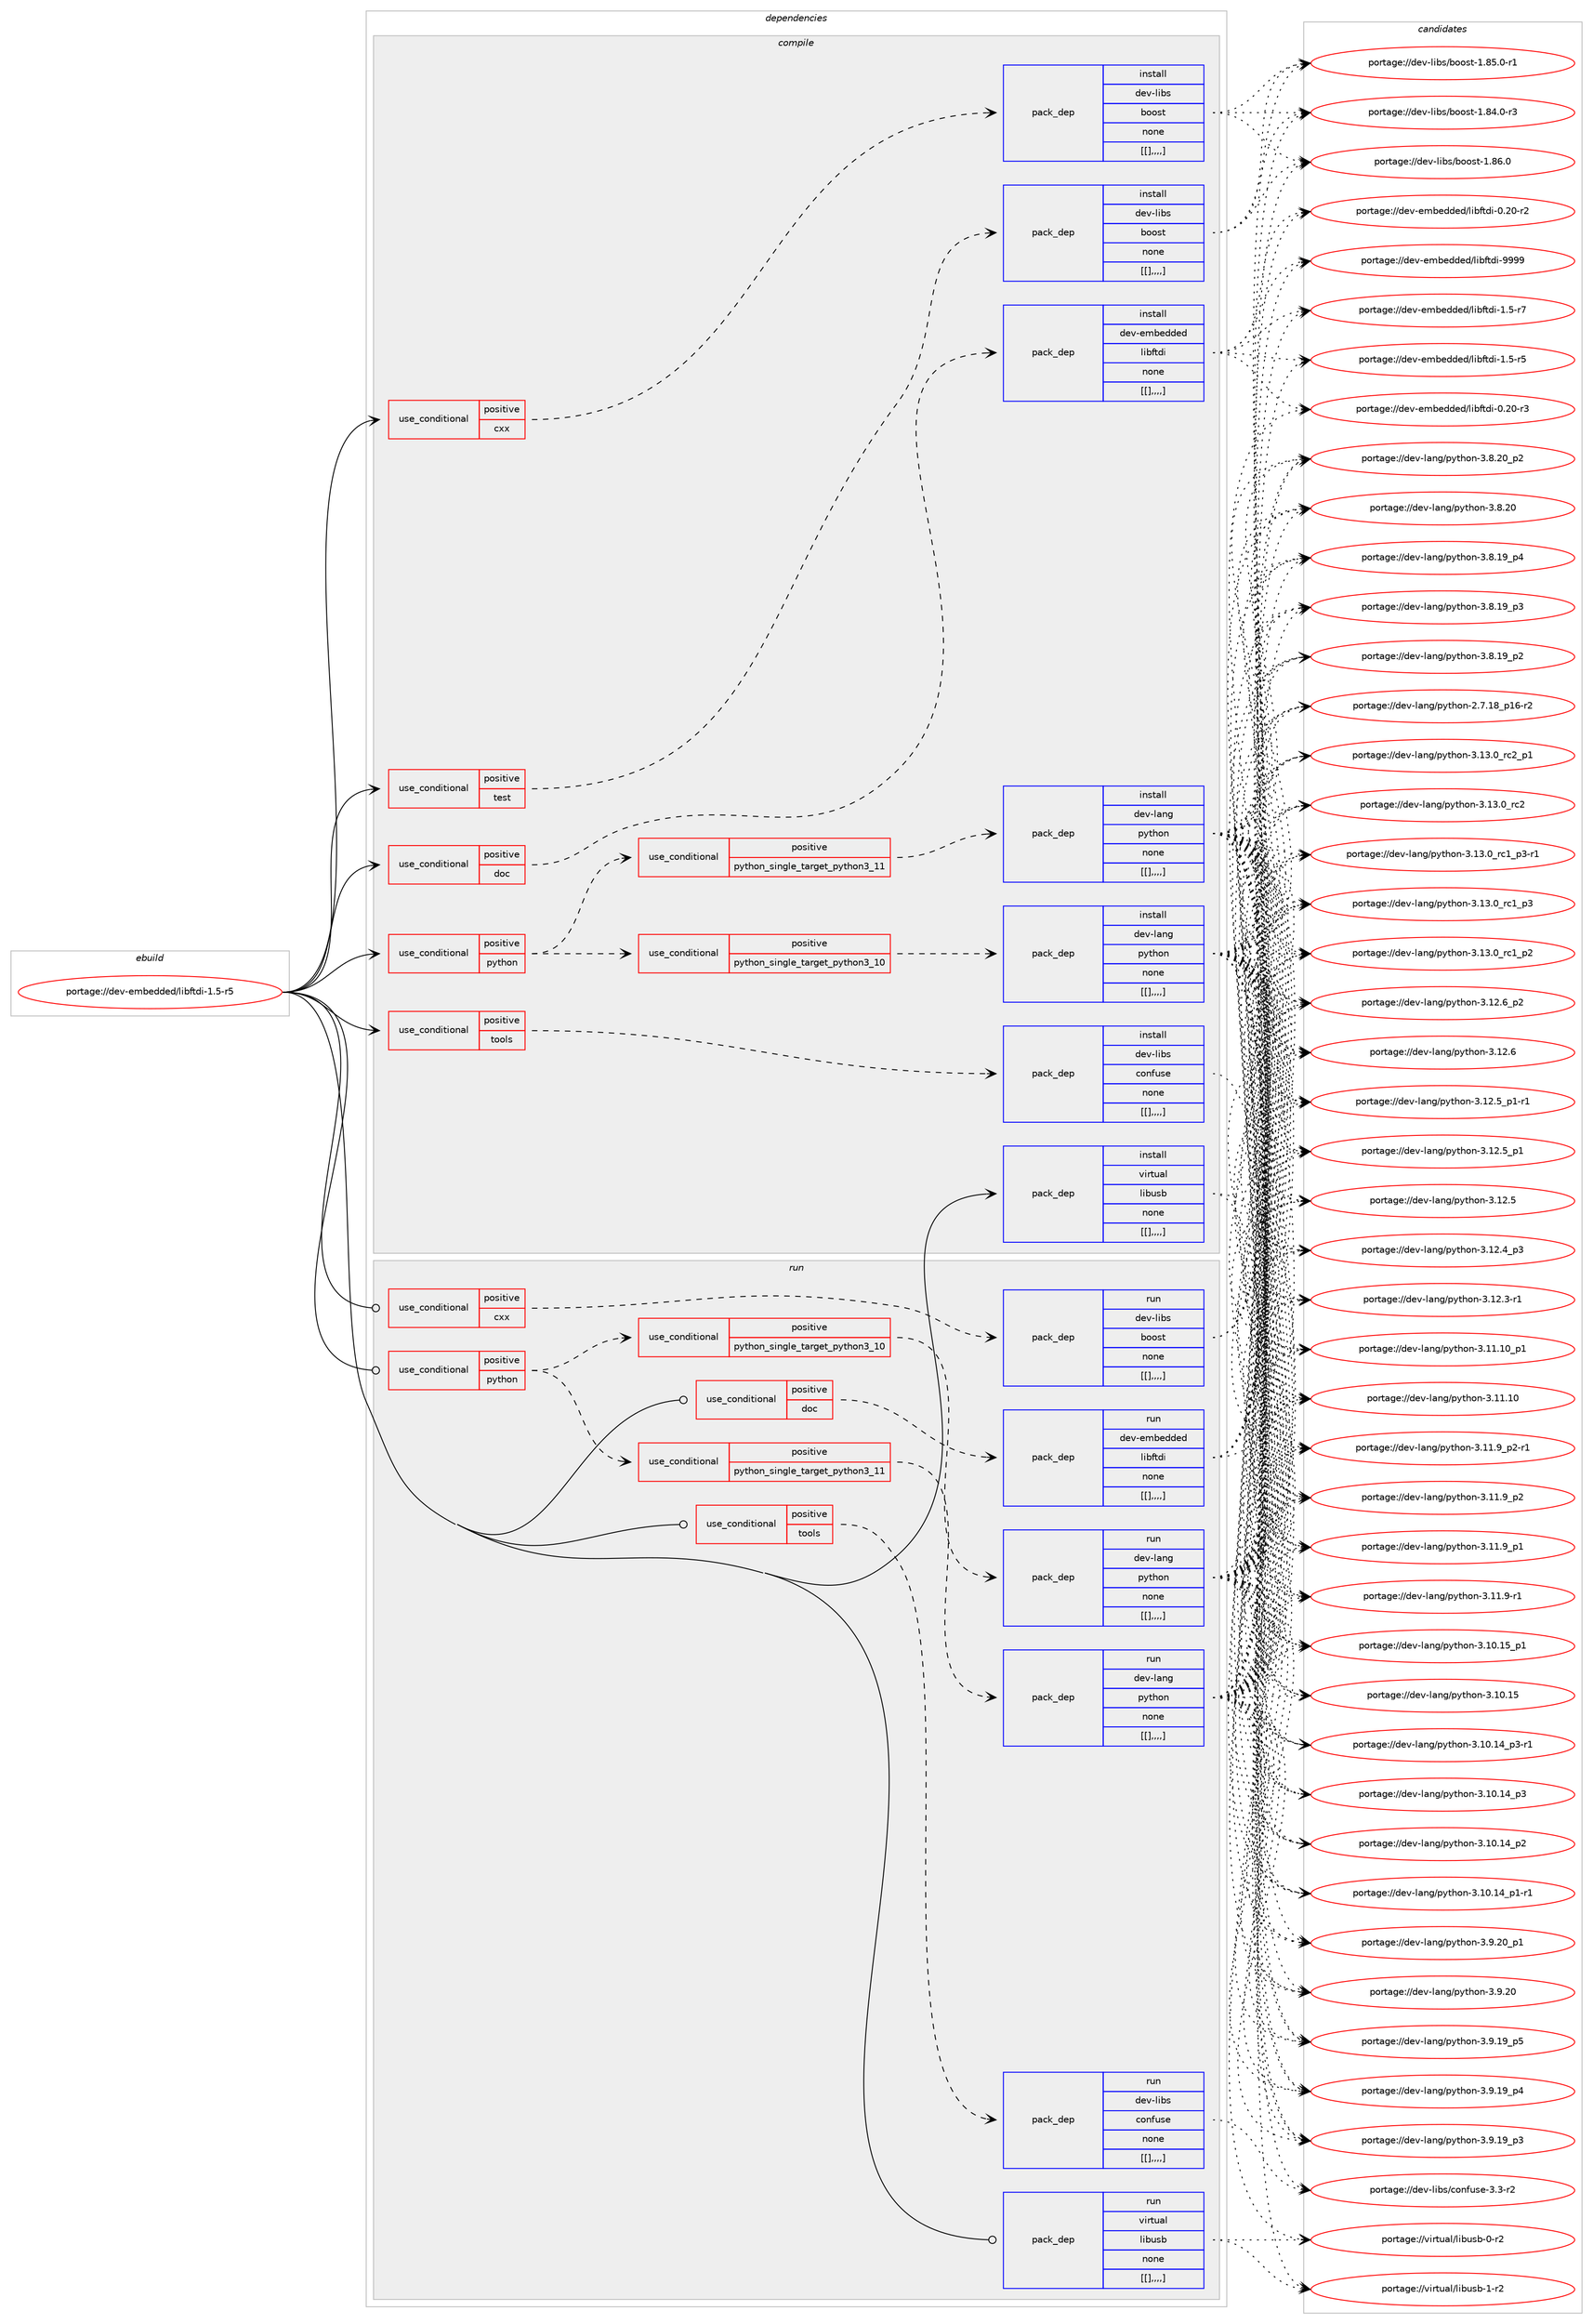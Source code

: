 digraph prolog {

# *************
# Graph options
# *************

newrank=true;
concentrate=true;
compound=true;
graph [rankdir=LR,fontname=Helvetica,fontsize=10,ranksep=1.5];#, ranksep=2.5, nodesep=0.2];
edge  [arrowhead=vee];
node  [fontname=Helvetica,fontsize=10];

# **********
# The ebuild
# **********

subgraph cluster_leftcol {
color=gray;
label=<<i>ebuild</i>>;
id [label="portage://dev-embedded/libftdi-1.5-r5", color=red, width=4, href="../dev-embedded/libftdi-1.5-r5.svg"];
}

# ****************
# The dependencies
# ****************

subgraph cluster_midcol {
color=gray;
label=<<i>dependencies</i>>;
subgraph cluster_compile {
fillcolor="#eeeeee";
style=filled;
label=<<i>compile</i>>;
subgraph cond20117 {
dependency73855 [label=<<TABLE BORDER="0" CELLBORDER="1" CELLSPACING="0" CELLPADDING="4"><TR><TD ROWSPAN="3" CELLPADDING="10">use_conditional</TD></TR><TR><TD>positive</TD></TR><TR><TD>cxx</TD></TR></TABLE>>, shape=none, color=red];
subgraph pack52794 {
dependency73856 [label=<<TABLE BORDER="0" CELLBORDER="1" CELLSPACING="0" CELLPADDING="4" WIDTH="220"><TR><TD ROWSPAN="6" CELLPADDING="30">pack_dep</TD></TR><TR><TD WIDTH="110">install</TD></TR><TR><TD>dev-libs</TD></TR><TR><TD>boost</TD></TR><TR><TD>none</TD></TR><TR><TD>[[],,,,]</TD></TR></TABLE>>, shape=none, color=blue];
}
dependency73855:e -> dependency73856:w [weight=20,style="dashed",arrowhead="vee"];
}
id:e -> dependency73855:w [weight=20,style="solid",arrowhead="vee"];
subgraph cond20118 {
dependency73857 [label=<<TABLE BORDER="0" CELLBORDER="1" CELLSPACING="0" CELLPADDING="4"><TR><TD ROWSPAN="3" CELLPADDING="10">use_conditional</TD></TR><TR><TD>positive</TD></TR><TR><TD>doc</TD></TR></TABLE>>, shape=none, color=red];
subgraph pack52795 {
dependency73858 [label=<<TABLE BORDER="0" CELLBORDER="1" CELLSPACING="0" CELLPADDING="4" WIDTH="220"><TR><TD ROWSPAN="6" CELLPADDING="30">pack_dep</TD></TR><TR><TD WIDTH="110">install</TD></TR><TR><TD>dev-embedded</TD></TR><TR><TD>libftdi</TD></TR><TR><TD>none</TD></TR><TR><TD>[[],,,,]</TD></TR></TABLE>>, shape=none, color=blue];
}
dependency73857:e -> dependency73858:w [weight=20,style="dashed",arrowhead="vee"];
}
id:e -> dependency73857:w [weight=20,style="solid",arrowhead="vee"];
subgraph cond20119 {
dependency73859 [label=<<TABLE BORDER="0" CELLBORDER="1" CELLSPACING="0" CELLPADDING="4"><TR><TD ROWSPAN="3" CELLPADDING="10">use_conditional</TD></TR><TR><TD>positive</TD></TR><TR><TD>python</TD></TR></TABLE>>, shape=none, color=red];
subgraph cond20120 {
dependency73860 [label=<<TABLE BORDER="0" CELLBORDER="1" CELLSPACING="0" CELLPADDING="4"><TR><TD ROWSPAN="3" CELLPADDING="10">use_conditional</TD></TR><TR><TD>positive</TD></TR><TR><TD>python_single_target_python3_10</TD></TR></TABLE>>, shape=none, color=red];
subgraph pack52796 {
dependency73861 [label=<<TABLE BORDER="0" CELLBORDER="1" CELLSPACING="0" CELLPADDING="4" WIDTH="220"><TR><TD ROWSPAN="6" CELLPADDING="30">pack_dep</TD></TR><TR><TD WIDTH="110">install</TD></TR><TR><TD>dev-lang</TD></TR><TR><TD>python</TD></TR><TR><TD>none</TD></TR><TR><TD>[[],,,,]</TD></TR></TABLE>>, shape=none, color=blue];
}
dependency73860:e -> dependency73861:w [weight=20,style="dashed",arrowhead="vee"];
}
dependency73859:e -> dependency73860:w [weight=20,style="dashed",arrowhead="vee"];
subgraph cond20121 {
dependency73862 [label=<<TABLE BORDER="0" CELLBORDER="1" CELLSPACING="0" CELLPADDING="4"><TR><TD ROWSPAN="3" CELLPADDING="10">use_conditional</TD></TR><TR><TD>positive</TD></TR><TR><TD>python_single_target_python3_11</TD></TR></TABLE>>, shape=none, color=red];
subgraph pack52797 {
dependency73863 [label=<<TABLE BORDER="0" CELLBORDER="1" CELLSPACING="0" CELLPADDING="4" WIDTH="220"><TR><TD ROWSPAN="6" CELLPADDING="30">pack_dep</TD></TR><TR><TD WIDTH="110">install</TD></TR><TR><TD>dev-lang</TD></TR><TR><TD>python</TD></TR><TR><TD>none</TD></TR><TR><TD>[[],,,,]</TD></TR></TABLE>>, shape=none, color=blue];
}
dependency73862:e -> dependency73863:w [weight=20,style="dashed",arrowhead="vee"];
}
dependency73859:e -> dependency73862:w [weight=20,style="dashed",arrowhead="vee"];
}
id:e -> dependency73859:w [weight=20,style="solid",arrowhead="vee"];
subgraph cond20122 {
dependency73864 [label=<<TABLE BORDER="0" CELLBORDER="1" CELLSPACING="0" CELLPADDING="4"><TR><TD ROWSPAN="3" CELLPADDING="10">use_conditional</TD></TR><TR><TD>positive</TD></TR><TR><TD>test</TD></TR></TABLE>>, shape=none, color=red];
subgraph pack52798 {
dependency73865 [label=<<TABLE BORDER="0" CELLBORDER="1" CELLSPACING="0" CELLPADDING="4" WIDTH="220"><TR><TD ROWSPAN="6" CELLPADDING="30">pack_dep</TD></TR><TR><TD WIDTH="110">install</TD></TR><TR><TD>dev-libs</TD></TR><TR><TD>boost</TD></TR><TR><TD>none</TD></TR><TR><TD>[[],,,,]</TD></TR></TABLE>>, shape=none, color=blue];
}
dependency73864:e -> dependency73865:w [weight=20,style="dashed",arrowhead="vee"];
}
id:e -> dependency73864:w [weight=20,style="solid",arrowhead="vee"];
subgraph cond20123 {
dependency73866 [label=<<TABLE BORDER="0" CELLBORDER="1" CELLSPACING="0" CELLPADDING="4"><TR><TD ROWSPAN="3" CELLPADDING="10">use_conditional</TD></TR><TR><TD>positive</TD></TR><TR><TD>tools</TD></TR></TABLE>>, shape=none, color=red];
subgraph pack52799 {
dependency73867 [label=<<TABLE BORDER="0" CELLBORDER="1" CELLSPACING="0" CELLPADDING="4" WIDTH="220"><TR><TD ROWSPAN="6" CELLPADDING="30">pack_dep</TD></TR><TR><TD WIDTH="110">install</TD></TR><TR><TD>dev-libs</TD></TR><TR><TD>confuse</TD></TR><TR><TD>none</TD></TR><TR><TD>[[],,,,]</TD></TR></TABLE>>, shape=none, color=blue];
}
dependency73866:e -> dependency73867:w [weight=20,style="dashed",arrowhead="vee"];
}
id:e -> dependency73866:w [weight=20,style="solid",arrowhead="vee"];
subgraph pack52800 {
dependency73868 [label=<<TABLE BORDER="0" CELLBORDER="1" CELLSPACING="0" CELLPADDING="4" WIDTH="220"><TR><TD ROWSPAN="6" CELLPADDING="30">pack_dep</TD></TR><TR><TD WIDTH="110">install</TD></TR><TR><TD>virtual</TD></TR><TR><TD>libusb</TD></TR><TR><TD>none</TD></TR><TR><TD>[[],,,,]</TD></TR></TABLE>>, shape=none, color=blue];
}
id:e -> dependency73868:w [weight=20,style="solid",arrowhead="vee"];
}
subgraph cluster_compileandrun {
fillcolor="#eeeeee";
style=filled;
label=<<i>compile and run</i>>;
}
subgraph cluster_run {
fillcolor="#eeeeee";
style=filled;
label=<<i>run</i>>;
subgraph cond20124 {
dependency73869 [label=<<TABLE BORDER="0" CELLBORDER="1" CELLSPACING="0" CELLPADDING="4"><TR><TD ROWSPAN="3" CELLPADDING="10">use_conditional</TD></TR><TR><TD>positive</TD></TR><TR><TD>cxx</TD></TR></TABLE>>, shape=none, color=red];
subgraph pack52801 {
dependency73870 [label=<<TABLE BORDER="0" CELLBORDER="1" CELLSPACING="0" CELLPADDING="4" WIDTH="220"><TR><TD ROWSPAN="6" CELLPADDING="30">pack_dep</TD></TR><TR><TD WIDTH="110">run</TD></TR><TR><TD>dev-libs</TD></TR><TR><TD>boost</TD></TR><TR><TD>none</TD></TR><TR><TD>[[],,,,]</TD></TR></TABLE>>, shape=none, color=blue];
}
dependency73869:e -> dependency73870:w [weight=20,style="dashed",arrowhead="vee"];
}
id:e -> dependency73869:w [weight=20,style="solid",arrowhead="odot"];
subgraph cond20125 {
dependency73871 [label=<<TABLE BORDER="0" CELLBORDER="1" CELLSPACING="0" CELLPADDING="4"><TR><TD ROWSPAN="3" CELLPADDING="10">use_conditional</TD></TR><TR><TD>positive</TD></TR><TR><TD>doc</TD></TR></TABLE>>, shape=none, color=red];
subgraph pack52802 {
dependency73872 [label=<<TABLE BORDER="0" CELLBORDER="1" CELLSPACING="0" CELLPADDING="4" WIDTH="220"><TR><TD ROWSPAN="6" CELLPADDING="30">pack_dep</TD></TR><TR><TD WIDTH="110">run</TD></TR><TR><TD>dev-embedded</TD></TR><TR><TD>libftdi</TD></TR><TR><TD>none</TD></TR><TR><TD>[[],,,,]</TD></TR></TABLE>>, shape=none, color=blue];
}
dependency73871:e -> dependency73872:w [weight=20,style="dashed",arrowhead="vee"];
}
id:e -> dependency73871:w [weight=20,style="solid",arrowhead="odot"];
subgraph cond20126 {
dependency73873 [label=<<TABLE BORDER="0" CELLBORDER="1" CELLSPACING="0" CELLPADDING="4"><TR><TD ROWSPAN="3" CELLPADDING="10">use_conditional</TD></TR><TR><TD>positive</TD></TR><TR><TD>python</TD></TR></TABLE>>, shape=none, color=red];
subgraph cond20127 {
dependency73874 [label=<<TABLE BORDER="0" CELLBORDER="1" CELLSPACING="0" CELLPADDING="4"><TR><TD ROWSPAN="3" CELLPADDING="10">use_conditional</TD></TR><TR><TD>positive</TD></TR><TR><TD>python_single_target_python3_10</TD></TR></TABLE>>, shape=none, color=red];
subgraph pack52803 {
dependency73875 [label=<<TABLE BORDER="0" CELLBORDER="1" CELLSPACING="0" CELLPADDING="4" WIDTH="220"><TR><TD ROWSPAN="6" CELLPADDING="30">pack_dep</TD></TR><TR><TD WIDTH="110">run</TD></TR><TR><TD>dev-lang</TD></TR><TR><TD>python</TD></TR><TR><TD>none</TD></TR><TR><TD>[[],,,,]</TD></TR></TABLE>>, shape=none, color=blue];
}
dependency73874:e -> dependency73875:w [weight=20,style="dashed",arrowhead="vee"];
}
dependency73873:e -> dependency73874:w [weight=20,style="dashed",arrowhead="vee"];
subgraph cond20128 {
dependency73876 [label=<<TABLE BORDER="0" CELLBORDER="1" CELLSPACING="0" CELLPADDING="4"><TR><TD ROWSPAN="3" CELLPADDING="10">use_conditional</TD></TR><TR><TD>positive</TD></TR><TR><TD>python_single_target_python3_11</TD></TR></TABLE>>, shape=none, color=red];
subgraph pack52804 {
dependency73877 [label=<<TABLE BORDER="0" CELLBORDER="1" CELLSPACING="0" CELLPADDING="4" WIDTH="220"><TR><TD ROWSPAN="6" CELLPADDING="30">pack_dep</TD></TR><TR><TD WIDTH="110">run</TD></TR><TR><TD>dev-lang</TD></TR><TR><TD>python</TD></TR><TR><TD>none</TD></TR><TR><TD>[[],,,,]</TD></TR></TABLE>>, shape=none, color=blue];
}
dependency73876:e -> dependency73877:w [weight=20,style="dashed",arrowhead="vee"];
}
dependency73873:e -> dependency73876:w [weight=20,style="dashed",arrowhead="vee"];
}
id:e -> dependency73873:w [weight=20,style="solid",arrowhead="odot"];
subgraph cond20129 {
dependency73878 [label=<<TABLE BORDER="0" CELLBORDER="1" CELLSPACING="0" CELLPADDING="4"><TR><TD ROWSPAN="3" CELLPADDING="10">use_conditional</TD></TR><TR><TD>positive</TD></TR><TR><TD>tools</TD></TR></TABLE>>, shape=none, color=red];
subgraph pack52805 {
dependency73879 [label=<<TABLE BORDER="0" CELLBORDER="1" CELLSPACING="0" CELLPADDING="4" WIDTH="220"><TR><TD ROWSPAN="6" CELLPADDING="30">pack_dep</TD></TR><TR><TD WIDTH="110">run</TD></TR><TR><TD>dev-libs</TD></TR><TR><TD>confuse</TD></TR><TR><TD>none</TD></TR><TR><TD>[[],,,,]</TD></TR></TABLE>>, shape=none, color=blue];
}
dependency73878:e -> dependency73879:w [weight=20,style="dashed",arrowhead="vee"];
}
id:e -> dependency73878:w [weight=20,style="solid",arrowhead="odot"];
subgraph pack52806 {
dependency73880 [label=<<TABLE BORDER="0" CELLBORDER="1" CELLSPACING="0" CELLPADDING="4" WIDTH="220"><TR><TD ROWSPAN="6" CELLPADDING="30">pack_dep</TD></TR><TR><TD WIDTH="110">run</TD></TR><TR><TD>virtual</TD></TR><TR><TD>libusb</TD></TR><TR><TD>none</TD></TR><TR><TD>[[],,,,]</TD></TR></TABLE>>, shape=none, color=blue];
}
id:e -> dependency73880:w [weight=20,style="solid",arrowhead="odot"];
}
}

# **************
# The candidates
# **************

subgraph cluster_choices {
rank=same;
color=gray;
label=<<i>candidates</i>>;

subgraph choice52794 {
color=black;
nodesep=1;
choice1001011184510810598115479811111111511645494656544648 [label="portage://dev-libs/boost-1.86.0", color=red, width=4,href="../dev-libs/boost-1.86.0.svg"];
choice10010111845108105981154798111111115116454946565346484511449 [label="portage://dev-libs/boost-1.85.0-r1", color=red, width=4,href="../dev-libs/boost-1.85.0-r1.svg"];
choice10010111845108105981154798111111115116454946565246484511451 [label="portage://dev-libs/boost-1.84.0-r3", color=red, width=4,href="../dev-libs/boost-1.84.0-r3.svg"];
dependency73856:e -> choice1001011184510810598115479811111111511645494656544648:w [style=dotted,weight="100"];
dependency73856:e -> choice10010111845108105981154798111111115116454946565346484511449:w [style=dotted,weight="100"];
dependency73856:e -> choice10010111845108105981154798111111115116454946565246484511451:w [style=dotted,weight="100"];
}
subgraph choice52795 {
color=black;
nodesep=1;
choice100101118451011099810110010010110047108105981021161001054557575757 [label="portage://dev-embedded/libftdi-9999", color=red, width=4,href="../dev-embedded/libftdi-9999.svg"];
choice10010111845101109981011001001011004710810598102116100105454946534511455 [label="portage://dev-embedded/libftdi-1.5-r7", color=red, width=4,href="../dev-embedded/libftdi-1.5-r7.svg"];
choice10010111845101109981011001001011004710810598102116100105454946534511453 [label="portage://dev-embedded/libftdi-1.5-r5", color=red, width=4,href="../dev-embedded/libftdi-1.5-r5.svg"];
choice1001011184510110998101100100101100471081059810211610010545484650484511451 [label="portage://dev-embedded/libftdi-0.20-r3", color=red, width=4,href="../dev-embedded/libftdi-0.20-r3.svg"];
choice1001011184510110998101100100101100471081059810211610010545484650484511450 [label="portage://dev-embedded/libftdi-0.20-r2", color=red, width=4,href="../dev-embedded/libftdi-0.20-r2.svg"];
dependency73858:e -> choice100101118451011099810110010010110047108105981021161001054557575757:w [style=dotted,weight="100"];
dependency73858:e -> choice10010111845101109981011001001011004710810598102116100105454946534511455:w [style=dotted,weight="100"];
dependency73858:e -> choice10010111845101109981011001001011004710810598102116100105454946534511453:w [style=dotted,weight="100"];
dependency73858:e -> choice1001011184510110998101100100101100471081059810211610010545484650484511451:w [style=dotted,weight="100"];
dependency73858:e -> choice1001011184510110998101100100101100471081059810211610010545484650484511450:w [style=dotted,weight="100"];
}
subgraph choice52796 {
color=black;
nodesep=1;
choice100101118451089711010347112121116104111110455146495146489511499509511249 [label="portage://dev-lang/python-3.13.0_rc2_p1", color=red, width=4,href="../dev-lang/python-3.13.0_rc2_p1.svg"];
choice10010111845108971101034711212111610411111045514649514648951149950 [label="portage://dev-lang/python-3.13.0_rc2", color=red, width=4,href="../dev-lang/python-3.13.0_rc2.svg"];
choice1001011184510897110103471121211161041111104551464951464895114994995112514511449 [label="portage://dev-lang/python-3.13.0_rc1_p3-r1", color=red, width=4,href="../dev-lang/python-3.13.0_rc1_p3-r1.svg"];
choice100101118451089711010347112121116104111110455146495146489511499499511251 [label="portage://dev-lang/python-3.13.0_rc1_p3", color=red, width=4,href="../dev-lang/python-3.13.0_rc1_p3.svg"];
choice100101118451089711010347112121116104111110455146495146489511499499511250 [label="portage://dev-lang/python-3.13.0_rc1_p2", color=red, width=4,href="../dev-lang/python-3.13.0_rc1_p2.svg"];
choice100101118451089711010347112121116104111110455146495046549511250 [label="portage://dev-lang/python-3.12.6_p2", color=red, width=4,href="../dev-lang/python-3.12.6_p2.svg"];
choice10010111845108971101034711212111610411111045514649504654 [label="portage://dev-lang/python-3.12.6", color=red, width=4,href="../dev-lang/python-3.12.6.svg"];
choice1001011184510897110103471121211161041111104551464950465395112494511449 [label="portage://dev-lang/python-3.12.5_p1-r1", color=red, width=4,href="../dev-lang/python-3.12.5_p1-r1.svg"];
choice100101118451089711010347112121116104111110455146495046539511249 [label="portage://dev-lang/python-3.12.5_p1", color=red, width=4,href="../dev-lang/python-3.12.5_p1.svg"];
choice10010111845108971101034711212111610411111045514649504653 [label="portage://dev-lang/python-3.12.5", color=red, width=4,href="../dev-lang/python-3.12.5.svg"];
choice100101118451089711010347112121116104111110455146495046529511251 [label="portage://dev-lang/python-3.12.4_p3", color=red, width=4,href="../dev-lang/python-3.12.4_p3.svg"];
choice100101118451089711010347112121116104111110455146495046514511449 [label="portage://dev-lang/python-3.12.3-r1", color=red, width=4,href="../dev-lang/python-3.12.3-r1.svg"];
choice10010111845108971101034711212111610411111045514649494649489511249 [label="portage://dev-lang/python-3.11.10_p1", color=red, width=4,href="../dev-lang/python-3.11.10_p1.svg"];
choice1001011184510897110103471121211161041111104551464949464948 [label="portage://dev-lang/python-3.11.10", color=red, width=4,href="../dev-lang/python-3.11.10.svg"];
choice1001011184510897110103471121211161041111104551464949465795112504511449 [label="portage://dev-lang/python-3.11.9_p2-r1", color=red, width=4,href="../dev-lang/python-3.11.9_p2-r1.svg"];
choice100101118451089711010347112121116104111110455146494946579511250 [label="portage://dev-lang/python-3.11.9_p2", color=red, width=4,href="../dev-lang/python-3.11.9_p2.svg"];
choice100101118451089711010347112121116104111110455146494946579511249 [label="portage://dev-lang/python-3.11.9_p1", color=red, width=4,href="../dev-lang/python-3.11.9_p1.svg"];
choice100101118451089711010347112121116104111110455146494946574511449 [label="portage://dev-lang/python-3.11.9-r1", color=red, width=4,href="../dev-lang/python-3.11.9-r1.svg"];
choice10010111845108971101034711212111610411111045514649484649539511249 [label="portage://dev-lang/python-3.10.15_p1", color=red, width=4,href="../dev-lang/python-3.10.15_p1.svg"];
choice1001011184510897110103471121211161041111104551464948464953 [label="portage://dev-lang/python-3.10.15", color=red, width=4,href="../dev-lang/python-3.10.15.svg"];
choice100101118451089711010347112121116104111110455146494846495295112514511449 [label="portage://dev-lang/python-3.10.14_p3-r1", color=red, width=4,href="../dev-lang/python-3.10.14_p3-r1.svg"];
choice10010111845108971101034711212111610411111045514649484649529511251 [label="portage://dev-lang/python-3.10.14_p3", color=red, width=4,href="../dev-lang/python-3.10.14_p3.svg"];
choice10010111845108971101034711212111610411111045514649484649529511250 [label="portage://dev-lang/python-3.10.14_p2", color=red, width=4,href="../dev-lang/python-3.10.14_p2.svg"];
choice100101118451089711010347112121116104111110455146494846495295112494511449 [label="portage://dev-lang/python-3.10.14_p1-r1", color=red, width=4,href="../dev-lang/python-3.10.14_p1-r1.svg"];
choice100101118451089711010347112121116104111110455146574650489511249 [label="portage://dev-lang/python-3.9.20_p1", color=red, width=4,href="../dev-lang/python-3.9.20_p1.svg"];
choice10010111845108971101034711212111610411111045514657465048 [label="portage://dev-lang/python-3.9.20", color=red, width=4,href="../dev-lang/python-3.9.20.svg"];
choice100101118451089711010347112121116104111110455146574649579511253 [label="portage://dev-lang/python-3.9.19_p5", color=red, width=4,href="../dev-lang/python-3.9.19_p5.svg"];
choice100101118451089711010347112121116104111110455146574649579511252 [label="portage://dev-lang/python-3.9.19_p4", color=red, width=4,href="../dev-lang/python-3.9.19_p4.svg"];
choice100101118451089711010347112121116104111110455146574649579511251 [label="portage://dev-lang/python-3.9.19_p3", color=red, width=4,href="../dev-lang/python-3.9.19_p3.svg"];
choice100101118451089711010347112121116104111110455146564650489511250 [label="portage://dev-lang/python-3.8.20_p2", color=red, width=4,href="../dev-lang/python-3.8.20_p2.svg"];
choice10010111845108971101034711212111610411111045514656465048 [label="portage://dev-lang/python-3.8.20", color=red, width=4,href="../dev-lang/python-3.8.20.svg"];
choice100101118451089711010347112121116104111110455146564649579511252 [label="portage://dev-lang/python-3.8.19_p4", color=red, width=4,href="../dev-lang/python-3.8.19_p4.svg"];
choice100101118451089711010347112121116104111110455146564649579511251 [label="portage://dev-lang/python-3.8.19_p3", color=red, width=4,href="../dev-lang/python-3.8.19_p3.svg"];
choice100101118451089711010347112121116104111110455146564649579511250 [label="portage://dev-lang/python-3.8.19_p2", color=red, width=4,href="../dev-lang/python-3.8.19_p2.svg"];
choice100101118451089711010347112121116104111110455046554649569511249544511450 [label="portage://dev-lang/python-2.7.18_p16-r2", color=red, width=4,href="../dev-lang/python-2.7.18_p16-r2.svg"];
dependency73861:e -> choice100101118451089711010347112121116104111110455146495146489511499509511249:w [style=dotted,weight="100"];
dependency73861:e -> choice10010111845108971101034711212111610411111045514649514648951149950:w [style=dotted,weight="100"];
dependency73861:e -> choice1001011184510897110103471121211161041111104551464951464895114994995112514511449:w [style=dotted,weight="100"];
dependency73861:e -> choice100101118451089711010347112121116104111110455146495146489511499499511251:w [style=dotted,weight="100"];
dependency73861:e -> choice100101118451089711010347112121116104111110455146495146489511499499511250:w [style=dotted,weight="100"];
dependency73861:e -> choice100101118451089711010347112121116104111110455146495046549511250:w [style=dotted,weight="100"];
dependency73861:e -> choice10010111845108971101034711212111610411111045514649504654:w [style=dotted,weight="100"];
dependency73861:e -> choice1001011184510897110103471121211161041111104551464950465395112494511449:w [style=dotted,weight="100"];
dependency73861:e -> choice100101118451089711010347112121116104111110455146495046539511249:w [style=dotted,weight="100"];
dependency73861:e -> choice10010111845108971101034711212111610411111045514649504653:w [style=dotted,weight="100"];
dependency73861:e -> choice100101118451089711010347112121116104111110455146495046529511251:w [style=dotted,weight="100"];
dependency73861:e -> choice100101118451089711010347112121116104111110455146495046514511449:w [style=dotted,weight="100"];
dependency73861:e -> choice10010111845108971101034711212111610411111045514649494649489511249:w [style=dotted,weight="100"];
dependency73861:e -> choice1001011184510897110103471121211161041111104551464949464948:w [style=dotted,weight="100"];
dependency73861:e -> choice1001011184510897110103471121211161041111104551464949465795112504511449:w [style=dotted,weight="100"];
dependency73861:e -> choice100101118451089711010347112121116104111110455146494946579511250:w [style=dotted,weight="100"];
dependency73861:e -> choice100101118451089711010347112121116104111110455146494946579511249:w [style=dotted,weight="100"];
dependency73861:e -> choice100101118451089711010347112121116104111110455146494946574511449:w [style=dotted,weight="100"];
dependency73861:e -> choice10010111845108971101034711212111610411111045514649484649539511249:w [style=dotted,weight="100"];
dependency73861:e -> choice1001011184510897110103471121211161041111104551464948464953:w [style=dotted,weight="100"];
dependency73861:e -> choice100101118451089711010347112121116104111110455146494846495295112514511449:w [style=dotted,weight="100"];
dependency73861:e -> choice10010111845108971101034711212111610411111045514649484649529511251:w [style=dotted,weight="100"];
dependency73861:e -> choice10010111845108971101034711212111610411111045514649484649529511250:w [style=dotted,weight="100"];
dependency73861:e -> choice100101118451089711010347112121116104111110455146494846495295112494511449:w [style=dotted,weight="100"];
dependency73861:e -> choice100101118451089711010347112121116104111110455146574650489511249:w [style=dotted,weight="100"];
dependency73861:e -> choice10010111845108971101034711212111610411111045514657465048:w [style=dotted,weight="100"];
dependency73861:e -> choice100101118451089711010347112121116104111110455146574649579511253:w [style=dotted,weight="100"];
dependency73861:e -> choice100101118451089711010347112121116104111110455146574649579511252:w [style=dotted,weight="100"];
dependency73861:e -> choice100101118451089711010347112121116104111110455146574649579511251:w [style=dotted,weight="100"];
dependency73861:e -> choice100101118451089711010347112121116104111110455146564650489511250:w [style=dotted,weight="100"];
dependency73861:e -> choice10010111845108971101034711212111610411111045514656465048:w [style=dotted,weight="100"];
dependency73861:e -> choice100101118451089711010347112121116104111110455146564649579511252:w [style=dotted,weight="100"];
dependency73861:e -> choice100101118451089711010347112121116104111110455146564649579511251:w [style=dotted,weight="100"];
dependency73861:e -> choice100101118451089711010347112121116104111110455146564649579511250:w [style=dotted,weight="100"];
dependency73861:e -> choice100101118451089711010347112121116104111110455046554649569511249544511450:w [style=dotted,weight="100"];
}
subgraph choice52797 {
color=black;
nodesep=1;
choice100101118451089711010347112121116104111110455146495146489511499509511249 [label="portage://dev-lang/python-3.13.0_rc2_p1", color=red, width=4,href="../dev-lang/python-3.13.0_rc2_p1.svg"];
choice10010111845108971101034711212111610411111045514649514648951149950 [label="portage://dev-lang/python-3.13.0_rc2", color=red, width=4,href="../dev-lang/python-3.13.0_rc2.svg"];
choice1001011184510897110103471121211161041111104551464951464895114994995112514511449 [label="portage://dev-lang/python-3.13.0_rc1_p3-r1", color=red, width=4,href="../dev-lang/python-3.13.0_rc1_p3-r1.svg"];
choice100101118451089711010347112121116104111110455146495146489511499499511251 [label="portage://dev-lang/python-3.13.0_rc1_p3", color=red, width=4,href="../dev-lang/python-3.13.0_rc1_p3.svg"];
choice100101118451089711010347112121116104111110455146495146489511499499511250 [label="portage://dev-lang/python-3.13.0_rc1_p2", color=red, width=4,href="../dev-lang/python-3.13.0_rc1_p2.svg"];
choice100101118451089711010347112121116104111110455146495046549511250 [label="portage://dev-lang/python-3.12.6_p2", color=red, width=4,href="../dev-lang/python-3.12.6_p2.svg"];
choice10010111845108971101034711212111610411111045514649504654 [label="portage://dev-lang/python-3.12.6", color=red, width=4,href="../dev-lang/python-3.12.6.svg"];
choice1001011184510897110103471121211161041111104551464950465395112494511449 [label="portage://dev-lang/python-3.12.5_p1-r1", color=red, width=4,href="../dev-lang/python-3.12.5_p1-r1.svg"];
choice100101118451089711010347112121116104111110455146495046539511249 [label="portage://dev-lang/python-3.12.5_p1", color=red, width=4,href="../dev-lang/python-3.12.5_p1.svg"];
choice10010111845108971101034711212111610411111045514649504653 [label="portage://dev-lang/python-3.12.5", color=red, width=4,href="../dev-lang/python-3.12.5.svg"];
choice100101118451089711010347112121116104111110455146495046529511251 [label="portage://dev-lang/python-3.12.4_p3", color=red, width=4,href="../dev-lang/python-3.12.4_p3.svg"];
choice100101118451089711010347112121116104111110455146495046514511449 [label="portage://dev-lang/python-3.12.3-r1", color=red, width=4,href="../dev-lang/python-3.12.3-r1.svg"];
choice10010111845108971101034711212111610411111045514649494649489511249 [label="portage://dev-lang/python-3.11.10_p1", color=red, width=4,href="../dev-lang/python-3.11.10_p1.svg"];
choice1001011184510897110103471121211161041111104551464949464948 [label="portage://dev-lang/python-3.11.10", color=red, width=4,href="../dev-lang/python-3.11.10.svg"];
choice1001011184510897110103471121211161041111104551464949465795112504511449 [label="portage://dev-lang/python-3.11.9_p2-r1", color=red, width=4,href="../dev-lang/python-3.11.9_p2-r1.svg"];
choice100101118451089711010347112121116104111110455146494946579511250 [label="portage://dev-lang/python-3.11.9_p2", color=red, width=4,href="../dev-lang/python-3.11.9_p2.svg"];
choice100101118451089711010347112121116104111110455146494946579511249 [label="portage://dev-lang/python-3.11.9_p1", color=red, width=4,href="../dev-lang/python-3.11.9_p1.svg"];
choice100101118451089711010347112121116104111110455146494946574511449 [label="portage://dev-lang/python-3.11.9-r1", color=red, width=4,href="../dev-lang/python-3.11.9-r1.svg"];
choice10010111845108971101034711212111610411111045514649484649539511249 [label="portage://dev-lang/python-3.10.15_p1", color=red, width=4,href="../dev-lang/python-3.10.15_p1.svg"];
choice1001011184510897110103471121211161041111104551464948464953 [label="portage://dev-lang/python-3.10.15", color=red, width=4,href="../dev-lang/python-3.10.15.svg"];
choice100101118451089711010347112121116104111110455146494846495295112514511449 [label="portage://dev-lang/python-3.10.14_p3-r1", color=red, width=4,href="../dev-lang/python-3.10.14_p3-r1.svg"];
choice10010111845108971101034711212111610411111045514649484649529511251 [label="portage://dev-lang/python-3.10.14_p3", color=red, width=4,href="../dev-lang/python-3.10.14_p3.svg"];
choice10010111845108971101034711212111610411111045514649484649529511250 [label="portage://dev-lang/python-3.10.14_p2", color=red, width=4,href="../dev-lang/python-3.10.14_p2.svg"];
choice100101118451089711010347112121116104111110455146494846495295112494511449 [label="portage://dev-lang/python-3.10.14_p1-r1", color=red, width=4,href="../dev-lang/python-3.10.14_p1-r1.svg"];
choice100101118451089711010347112121116104111110455146574650489511249 [label="portage://dev-lang/python-3.9.20_p1", color=red, width=4,href="../dev-lang/python-3.9.20_p1.svg"];
choice10010111845108971101034711212111610411111045514657465048 [label="portage://dev-lang/python-3.9.20", color=red, width=4,href="../dev-lang/python-3.9.20.svg"];
choice100101118451089711010347112121116104111110455146574649579511253 [label="portage://dev-lang/python-3.9.19_p5", color=red, width=4,href="../dev-lang/python-3.9.19_p5.svg"];
choice100101118451089711010347112121116104111110455146574649579511252 [label="portage://dev-lang/python-3.9.19_p4", color=red, width=4,href="../dev-lang/python-3.9.19_p4.svg"];
choice100101118451089711010347112121116104111110455146574649579511251 [label="portage://dev-lang/python-3.9.19_p3", color=red, width=4,href="../dev-lang/python-3.9.19_p3.svg"];
choice100101118451089711010347112121116104111110455146564650489511250 [label="portage://dev-lang/python-3.8.20_p2", color=red, width=4,href="../dev-lang/python-3.8.20_p2.svg"];
choice10010111845108971101034711212111610411111045514656465048 [label="portage://dev-lang/python-3.8.20", color=red, width=4,href="../dev-lang/python-3.8.20.svg"];
choice100101118451089711010347112121116104111110455146564649579511252 [label="portage://dev-lang/python-3.8.19_p4", color=red, width=4,href="../dev-lang/python-3.8.19_p4.svg"];
choice100101118451089711010347112121116104111110455146564649579511251 [label="portage://dev-lang/python-3.8.19_p3", color=red, width=4,href="../dev-lang/python-3.8.19_p3.svg"];
choice100101118451089711010347112121116104111110455146564649579511250 [label="portage://dev-lang/python-3.8.19_p2", color=red, width=4,href="../dev-lang/python-3.8.19_p2.svg"];
choice100101118451089711010347112121116104111110455046554649569511249544511450 [label="portage://dev-lang/python-2.7.18_p16-r2", color=red, width=4,href="../dev-lang/python-2.7.18_p16-r2.svg"];
dependency73863:e -> choice100101118451089711010347112121116104111110455146495146489511499509511249:w [style=dotted,weight="100"];
dependency73863:e -> choice10010111845108971101034711212111610411111045514649514648951149950:w [style=dotted,weight="100"];
dependency73863:e -> choice1001011184510897110103471121211161041111104551464951464895114994995112514511449:w [style=dotted,weight="100"];
dependency73863:e -> choice100101118451089711010347112121116104111110455146495146489511499499511251:w [style=dotted,weight="100"];
dependency73863:e -> choice100101118451089711010347112121116104111110455146495146489511499499511250:w [style=dotted,weight="100"];
dependency73863:e -> choice100101118451089711010347112121116104111110455146495046549511250:w [style=dotted,weight="100"];
dependency73863:e -> choice10010111845108971101034711212111610411111045514649504654:w [style=dotted,weight="100"];
dependency73863:e -> choice1001011184510897110103471121211161041111104551464950465395112494511449:w [style=dotted,weight="100"];
dependency73863:e -> choice100101118451089711010347112121116104111110455146495046539511249:w [style=dotted,weight="100"];
dependency73863:e -> choice10010111845108971101034711212111610411111045514649504653:w [style=dotted,weight="100"];
dependency73863:e -> choice100101118451089711010347112121116104111110455146495046529511251:w [style=dotted,weight="100"];
dependency73863:e -> choice100101118451089711010347112121116104111110455146495046514511449:w [style=dotted,weight="100"];
dependency73863:e -> choice10010111845108971101034711212111610411111045514649494649489511249:w [style=dotted,weight="100"];
dependency73863:e -> choice1001011184510897110103471121211161041111104551464949464948:w [style=dotted,weight="100"];
dependency73863:e -> choice1001011184510897110103471121211161041111104551464949465795112504511449:w [style=dotted,weight="100"];
dependency73863:e -> choice100101118451089711010347112121116104111110455146494946579511250:w [style=dotted,weight="100"];
dependency73863:e -> choice100101118451089711010347112121116104111110455146494946579511249:w [style=dotted,weight="100"];
dependency73863:e -> choice100101118451089711010347112121116104111110455146494946574511449:w [style=dotted,weight="100"];
dependency73863:e -> choice10010111845108971101034711212111610411111045514649484649539511249:w [style=dotted,weight="100"];
dependency73863:e -> choice1001011184510897110103471121211161041111104551464948464953:w [style=dotted,weight="100"];
dependency73863:e -> choice100101118451089711010347112121116104111110455146494846495295112514511449:w [style=dotted,weight="100"];
dependency73863:e -> choice10010111845108971101034711212111610411111045514649484649529511251:w [style=dotted,weight="100"];
dependency73863:e -> choice10010111845108971101034711212111610411111045514649484649529511250:w [style=dotted,weight="100"];
dependency73863:e -> choice100101118451089711010347112121116104111110455146494846495295112494511449:w [style=dotted,weight="100"];
dependency73863:e -> choice100101118451089711010347112121116104111110455146574650489511249:w [style=dotted,weight="100"];
dependency73863:e -> choice10010111845108971101034711212111610411111045514657465048:w [style=dotted,weight="100"];
dependency73863:e -> choice100101118451089711010347112121116104111110455146574649579511253:w [style=dotted,weight="100"];
dependency73863:e -> choice100101118451089711010347112121116104111110455146574649579511252:w [style=dotted,weight="100"];
dependency73863:e -> choice100101118451089711010347112121116104111110455146574649579511251:w [style=dotted,weight="100"];
dependency73863:e -> choice100101118451089711010347112121116104111110455146564650489511250:w [style=dotted,weight="100"];
dependency73863:e -> choice10010111845108971101034711212111610411111045514656465048:w [style=dotted,weight="100"];
dependency73863:e -> choice100101118451089711010347112121116104111110455146564649579511252:w [style=dotted,weight="100"];
dependency73863:e -> choice100101118451089711010347112121116104111110455146564649579511251:w [style=dotted,weight="100"];
dependency73863:e -> choice100101118451089711010347112121116104111110455146564649579511250:w [style=dotted,weight="100"];
dependency73863:e -> choice100101118451089711010347112121116104111110455046554649569511249544511450:w [style=dotted,weight="100"];
}
subgraph choice52798 {
color=black;
nodesep=1;
choice1001011184510810598115479811111111511645494656544648 [label="portage://dev-libs/boost-1.86.0", color=red, width=4,href="../dev-libs/boost-1.86.0.svg"];
choice10010111845108105981154798111111115116454946565346484511449 [label="portage://dev-libs/boost-1.85.0-r1", color=red, width=4,href="../dev-libs/boost-1.85.0-r1.svg"];
choice10010111845108105981154798111111115116454946565246484511451 [label="portage://dev-libs/boost-1.84.0-r3", color=red, width=4,href="../dev-libs/boost-1.84.0-r3.svg"];
dependency73865:e -> choice1001011184510810598115479811111111511645494656544648:w [style=dotted,weight="100"];
dependency73865:e -> choice10010111845108105981154798111111115116454946565346484511449:w [style=dotted,weight="100"];
dependency73865:e -> choice10010111845108105981154798111111115116454946565246484511451:w [style=dotted,weight="100"];
}
subgraph choice52799 {
color=black;
nodesep=1;
choice10010111845108105981154799111110102117115101455146514511450 [label="portage://dev-libs/confuse-3.3-r2", color=red, width=4,href="../dev-libs/confuse-3.3-r2.svg"];
dependency73867:e -> choice10010111845108105981154799111110102117115101455146514511450:w [style=dotted,weight="100"];
}
subgraph choice52800 {
color=black;
nodesep=1;
choice1181051141161179710847108105981171159845494511450 [label="portage://virtual/libusb-1-r2", color=red, width=4,href="../virtual/libusb-1-r2.svg"];
choice1181051141161179710847108105981171159845484511450 [label="portage://virtual/libusb-0-r2", color=red, width=4,href="../virtual/libusb-0-r2.svg"];
dependency73868:e -> choice1181051141161179710847108105981171159845494511450:w [style=dotted,weight="100"];
dependency73868:e -> choice1181051141161179710847108105981171159845484511450:w [style=dotted,weight="100"];
}
subgraph choice52801 {
color=black;
nodesep=1;
choice1001011184510810598115479811111111511645494656544648 [label="portage://dev-libs/boost-1.86.0", color=red, width=4,href="../dev-libs/boost-1.86.0.svg"];
choice10010111845108105981154798111111115116454946565346484511449 [label="portage://dev-libs/boost-1.85.0-r1", color=red, width=4,href="../dev-libs/boost-1.85.0-r1.svg"];
choice10010111845108105981154798111111115116454946565246484511451 [label="portage://dev-libs/boost-1.84.0-r3", color=red, width=4,href="../dev-libs/boost-1.84.0-r3.svg"];
dependency73870:e -> choice1001011184510810598115479811111111511645494656544648:w [style=dotted,weight="100"];
dependency73870:e -> choice10010111845108105981154798111111115116454946565346484511449:w [style=dotted,weight="100"];
dependency73870:e -> choice10010111845108105981154798111111115116454946565246484511451:w [style=dotted,weight="100"];
}
subgraph choice52802 {
color=black;
nodesep=1;
choice100101118451011099810110010010110047108105981021161001054557575757 [label="portage://dev-embedded/libftdi-9999", color=red, width=4,href="../dev-embedded/libftdi-9999.svg"];
choice10010111845101109981011001001011004710810598102116100105454946534511455 [label="portage://dev-embedded/libftdi-1.5-r7", color=red, width=4,href="../dev-embedded/libftdi-1.5-r7.svg"];
choice10010111845101109981011001001011004710810598102116100105454946534511453 [label="portage://dev-embedded/libftdi-1.5-r5", color=red, width=4,href="../dev-embedded/libftdi-1.5-r5.svg"];
choice1001011184510110998101100100101100471081059810211610010545484650484511451 [label="portage://dev-embedded/libftdi-0.20-r3", color=red, width=4,href="../dev-embedded/libftdi-0.20-r3.svg"];
choice1001011184510110998101100100101100471081059810211610010545484650484511450 [label="portage://dev-embedded/libftdi-0.20-r2", color=red, width=4,href="../dev-embedded/libftdi-0.20-r2.svg"];
dependency73872:e -> choice100101118451011099810110010010110047108105981021161001054557575757:w [style=dotted,weight="100"];
dependency73872:e -> choice10010111845101109981011001001011004710810598102116100105454946534511455:w [style=dotted,weight="100"];
dependency73872:e -> choice10010111845101109981011001001011004710810598102116100105454946534511453:w [style=dotted,weight="100"];
dependency73872:e -> choice1001011184510110998101100100101100471081059810211610010545484650484511451:w [style=dotted,weight="100"];
dependency73872:e -> choice1001011184510110998101100100101100471081059810211610010545484650484511450:w [style=dotted,weight="100"];
}
subgraph choice52803 {
color=black;
nodesep=1;
choice100101118451089711010347112121116104111110455146495146489511499509511249 [label="portage://dev-lang/python-3.13.0_rc2_p1", color=red, width=4,href="../dev-lang/python-3.13.0_rc2_p1.svg"];
choice10010111845108971101034711212111610411111045514649514648951149950 [label="portage://dev-lang/python-3.13.0_rc2", color=red, width=4,href="../dev-lang/python-3.13.0_rc2.svg"];
choice1001011184510897110103471121211161041111104551464951464895114994995112514511449 [label="portage://dev-lang/python-3.13.0_rc1_p3-r1", color=red, width=4,href="../dev-lang/python-3.13.0_rc1_p3-r1.svg"];
choice100101118451089711010347112121116104111110455146495146489511499499511251 [label="portage://dev-lang/python-3.13.0_rc1_p3", color=red, width=4,href="../dev-lang/python-3.13.0_rc1_p3.svg"];
choice100101118451089711010347112121116104111110455146495146489511499499511250 [label="portage://dev-lang/python-3.13.0_rc1_p2", color=red, width=4,href="../dev-lang/python-3.13.0_rc1_p2.svg"];
choice100101118451089711010347112121116104111110455146495046549511250 [label="portage://dev-lang/python-3.12.6_p2", color=red, width=4,href="../dev-lang/python-3.12.6_p2.svg"];
choice10010111845108971101034711212111610411111045514649504654 [label="portage://dev-lang/python-3.12.6", color=red, width=4,href="../dev-lang/python-3.12.6.svg"];
choice1001011184510897110103471121211161041111104551464950465395112494511449 [label="portage://dev-lang/python-3.12.5_p1-r1", color=red, width=4,href="../dev-lang/python-3.12.5_p1-r1.svg"];
choice100101118451089711010347112121116104111110455146495046539511249 [label="portage://dev-lang/python-3.12.5_p1", color=red, width=4,href="../dev-lang/python-3.12.5_p1.svg"];
choice10010111845108971101034711212111610411111045514649504653 [label="portage://dev-lang/python-3.12.5", color=red, width=4,href="../dev-lang/python-3.12.5.svg"];
choice100101118451089711010347112121116104111110455146495046529511251 [label="portage://dev-lang/python-3.12.4_p3", color=red, width=4,href="../dev-lang/python-3.12.4_p3.svg"];
choice100101118451089711010347112121116104111110455146495046514511449 [label="portage://dev-lang/python-3.12.3-r1", color=red, width=4,href="../dev-lang/python-3.12.3-r1.svg"];
choice10010111845108971101034711212111610411111045514649494649489511249 [label="portage://dev-lang/python-3.11.10_p1", color=red, width=4,href="../dev-lang/python-3.11.10_p1.svg"];
choice1001011184510897110103471121211161041111104551464949464948 [label="portage://dev-lang/python-3.11.10", color=red, width=4,href="../dev-lang/python-3.11.10.svg"];
choice1001011184510897110103471121211161041111104551464949465795112504511449 [label="portage://dev-lang/python-3.11.9_p2-r1", color=red, width=4,href="../dev-lang/python-3.11.9_p2-r1.svg"];
choice100101118451089711010347112121116104111110455146494946579511250 [label="portage://dev-lang/python-3.11.9_p2", color=red, width=4,href="../dev-lang/python-3.11.9_p2.svg"];
choice100101118451089711010347112121116104111110455146494946579511249 [label="portage://dev-lang/python-3.11.9_p1", color=red, width=4,href="../dev-lang/python-3.11.9_p1.svg"];
choice100101118451089711010347112121116104111110455146494946574511449 [label="portage://dev-lang/python-3.11.9-r1", color=red, width=4,href="../dev-lang/python-3.11.9-r1.svg"];
choice10010111845108971101034711212111610411111045514649484649539511249 [label="portage://dev-lang/python-3.10.15_p1", color=red, width=4,href="../dev-lang/python-3.10.15_p1.svg"];
choice1001011184510897110103471121211161041111104551464948464953 [label="portage://dev-lang/python-3.10.15", color=red, width=4,href="../dev-lang/python-3.10.15.svg"];
choice100101118451089711010347112121116104111110455146494846495295112514511449 [label="portage://dev-lang/python-3.10.14_p3-r1", color=red, width=4,href="../dev-lang/python-3.10.14_p3-r1.svg"];
choice10010111845108971101034711212111610411111045514649484649529511251 [label="portage://dev-lang/python-3.10.14_p3", color=red, width=4,href="../dev-lang/python-3.10.14_p3.svg"];
choice10010111845108971101034711212111610411111045514649484649529511250 [label="portage://dev-lang/python-3.10.14_p2", color=red, width=4,href="../dev-lang/python-3.10.14_p2.svg"];
choice100101118451089711010347112121116104111110455146494846495295112494511449 [label="portage://dev-lang/python-3.10.14_p1-r1", color=red, width=4,href="../dev-lang/python-3.10.14_p1-r1.svg"];
choice100101118451089711010347112121116104111110455146574650489511249 [label="portage://dev-lang/python-3.9.20_p1", color=red, width=4,href="../dev-lang/python-3.9.20_p1.svg"];
choice10010111845108971101034711212111610411111045514657465048 [label="portage://dev-lang/python-3.9.20", color=red, width=4,href="../dev-lang/python-3.9.20.svg"];
choice100101118451089711010347112121116104111110455146574649579511253 [label="portage://dev-lang/python-3.9.19_p5", color=red, width=4,href="../dev-lang/python-3.9.19_p5.svg"];
choice100101118451089711010347112121116104111110455146574649579511252 [label="portage://dev-lang/python-3.9.19_p4", color=red, width=4,href="../dev-lang/python-3.9.19_p4.svg"];
choice100101118451089711010347112121116104111110455146574649579511251 [label="portage://dev-lang/python-3.9.19_p3", color=red, width=4,href="../dev-lang/python-3.9.19_p3.svg"];
choice100101118451089711010347112121116104111110455146564650489511250 [label="portage://dev-lang/python-3.8.20_p2", color=red, width=4,href="../dev-lang/python-3.8.20_p2.svg"];
choice10010111845108971101034711212111610411111045514656465048 [label="portage://dev-lang/python-3.8.20", color=red, width=4,href="../dev-lang/python-3.8.20.svg"];
choice100101118451089711010347112121116104111110455146564649579511252 [label="portage://dev-lang/python-3.8.19_p4", color=red, width=4,href="../dev-lang/python-3.8.19_p4.svg"];
choice100101118451089711010347112121116104111110455146564649579511251 [label="portage://dev-lang/python-3.8.19_p3", color=red, width=4,href="../dev-lang/python-3.8.19_p3.svg"];
choice100101118451089711010347112121116104111110455146564649579511250 [label="portage://dev-lang/python-3.8.19_p2", color=red, width=4,href="../dev-lang/python-3.8.19_p2.svg"];
choice100101118451089711010347112121116104111110455046554649569511249544511450 [label="portage://dev-lang/python-2.7.18_p16-r2", color=red, width=4,href="../dev-lang/python-2.7.18_p16-r2.svg"];
dependency73875:e -> choice100101118451089711010347112121116104111110455146495146489511499509511249:w [style=dotted,weight="100"];
dependency73875:e -> choice10010111845108971101034711212111610411111045514649514648951149950:w [style=dotted,weight="100"];
dependency73875:e -> choice1001011184510897110103471121211161041111104551464951464895114994995112514511449:w [style=dotted,weight="100"];
dependency73875:e -> choice100101118451089711010347112121116104111110455146495146489511499499511251:w [style=dotted,weight="100"];
dependency73875:e -> choice100101118451089711010347112121116104111110455146495146489511499499511250:w [style=dotted,weight="100"];
dependency73875:e -> choice100101118451089711010347112121116104111110455146495046549511250:w [style=dotted,weight="100"];
dependency73875:e -> choice10010111845108971101034711212111610411111045514649504654:w [style=dotted,weight="100"];
dependency73875:e -> choice1001011184510897110103471121211161041111104551464950465395112494511449:w [style=dotted,weight="100"];
dependency73875:e -> choice100101118451089711010347112121116104111110455146495046539511249:w [style=dotted,weight="100"];
dependency73875:e -> choice10010111845108971101034711212111610411111045514649504653:w [style=dotted,weight="100"];
dependency73875:e -> choice100101118451089711010347112121116104111110455146495046529511251:w [style=dotted,weight="100"];
dependency73875:e -> choice100101118451089711010347112121116104111110455146495046514511449:w [style=dotted,weight="100"];
dependency73875:e -> choice10010111845108971101034711212111610411111045514649494649489511249:w [style=dotted,weight="100"];
dependency73875:e -> choice1001011184510897110103471121211161041111104551464949464948:w [style=dotted,weight="100"];
dependency73875:e -> choice1001011184510897110103471121211161041111104551464949465795112504511449:w [style=dotted,weight="100"];
dependency73875:e -> choice100101118451089711010347112121116104111110455146494946579511250:w [style=dotted,weight="100"];
dependency73875:e -> choice100101118451089711010347112121116104111110455146494946579511249:w [style=dotted,weight="100"];
dependency73875:e -> choice100101118451089711010347112121116104111110455146494946574511449:w [style=dotted,weight="100"];
dependency73875:e -> choice10010111845108971101034711212111610411111045514649484649539511249:w [style=dotted,weight="100"];
dependency73875:e -> choice1001011184510897110103471121211161041111104551464948464953:w [style=dotted,weight="100"];
dependency73875:e -> choice100101118451089711010347112121116104111110455146494846495295112514511449:w [style=dotted,weight="100"];
dependency73875:e -> choice10010111845108971101034711212111610411111045514649484649529511251:w [style=dotted,weight="100"];
dependency73875:e -> choice10010111845108971101034711212111610411111045514649484649529511250:w [style=dotted,weight="100"];
dependency73875:e -> choice100101118451089711010347112121116104111110455146494846495295112494511449:w [style=dotted,weight="100"];
dependency73875:e -> choice100101118451089711010347112121116104111110455146574650489511249:w [style=dotted,weight="100"];
dependency73875:e -> choice10010111845108971101034711212111610411111045514657465048:w [style=dotted,weight="100"];
dependency73875:e -> choice100101118451089711010347112121116104111110455146574649579511253:w [style=dotted,weight="100"];
dependency73875:e -> choice100101118451089711010347112121116104111110455146574649579511252:w [style=dotted,weight="100"];
dependency73875:e -> choice100101118451089711010347112121116104111110455146574649579511251:w [style=dotted,weight="100"];
dependency73875:e -> choice100101118451089711010347112121116104111110455146564650489511250:w [style=dotted,weight="100"];
dependency73875:e -> choice10010111845108971101034711212111610411111045514656465048:w [style=dotted,weight="100"];
dependency73875:e -> choice100101118451089711010347112121116104111110455146564649579511252:w [style=dotted,weight="100"];
dependency73875:e -> choice100101118451089711010347112121116104111110455146564649579511251:w [style=dotted,weight="100"];
dependency73875:e -> choice100101118451089711010347112121116104111110455146564649579511250:w [style=dotted,weight="100"];
dependency73875:e -> choice100101118451089711010347112121116104111110455046554649569511249544511450:w [style=dotted,weight="100"];
}
subgraph choice52804 {
color=black;
nodesep=1;
choice100101118451089711010347112121116104111110455146495146489511499509511249 [label="portage://dev-lang/python-3.13.0_rc2_p1", color=red, width=4,href="../dev-lang/python-3.13.0_rc2_p1.svg"];
choice10010111845108971101034711212111610411111045514649514648951149950 [label="portage://dev-lang/python-3.13.0_rc2", color=red, width=4,href="../dev-lang/python-3.13.0_rc2.svg"];
choice1001011184510897110103471121211161041111104551464951464895114994995112514511449 [label="portage://dev-lang/python-3.13.0_rc1_p3-r1", color=red, width=4,href="../dev-lang/python-3.13.0_rc1_p3-r1.svg"];
choice100101118451089711010347112121116104111110455146495146489511499499511251 [label="portage://dev-lang/python-3.13.0_rc1_p3", color=red, width=4,href="../dev-lang/python-3.13.0_rc1_p3.svg"];
choice100101118451089711010347112121116104111110455146495146489511499499511250 [label="portage://dev-lang/python-3.13.0_rc1_p2", color=red, width=4,href="../dev-lang/python-3.13.0_rc1_p2.svg"];
choice100101118451089711010347112121116104111110455146495046549511250 [label="portage://dev-lang/python-3.12.6_p2", color=red, width=4,href="../dev-lang/python-3.12.6_p2.svg"];
choice10010111845108971101034711212111610411111045514649504654 [label="portage://dev-lang/python-3.12.6", color=red, width=4,href="../dev-lang/python-3.12.6.svg"];
choice1001011184510897110103471121211161041111104551464950465395112494511449 [label="portage://dev-lang/python-3.12.5_p1-r1", color=red, width=4,href="../dev-lang/python-3.12.5_p1-r1.svg"];
choice100101118451089711010347112121116104111110455146495046539511249 [label="portage://dev-lang/python-3.12.5_p1", color=red, width=4,href="../dev-lang/python-3.12.5_p1.svg"];
choice10010111845108971101034711212111610411111045514649504653 [label="portage://dev-lang/python-3.12.5", color=red, width=4,href="../dev-lang/python-3.12.5.svg"];
choice100101118451089711010347112121116104111110455146495046529511251 [label="portage://dev-lang/python-3.12.4_p3", color=red, width=4,href="../dev-lang/python-3.12.4_p3.svg"];
choice100101118451089711010347112121116104111110455146495046514511449 [label="portage://dev-lang/python-3.12.3-r1", color=red, width=4,href="../dev-lang/python-3.12.3-r1.svg"];
choice10010111845108971101034711212111610411111045514649494649489511249 [label="portage://dev-lang/python-3.11.10_p1", color=red, width=4,href="../dev-lang/python-3.11.10_p1.svg"];
choice1001011184510897110103471121211161041111104551464949464948 [label="portage://dev-lang/python-3.11.10", color=red, width=4,href="../dev-lang/python-3.11.10.svg"];
choice1001011184510897110103471121211161041111104551464949465795112504511449 [label="portage://dev-lang/python-3.11.9_p2-r1", color=red, width=4,href="../dev-lang/python-3.11.9_p2-r1.svg"];
choice100101118451089711010347112121116104111110455146494946579511250 [label="portage://dev-lang/python-3.11.9_p2", color=red, width=4,href="../dev-lang/python-3.11.9_p2.svg"];
choice100101118451089711010347112121116104111110455146494946579511249 [label="portage://dev-lang/python-3.11.9_p1", color=red, width=4,href="../dev-lang/python-3.11.9_p1.svg"];
choice100101118451089711010347112121116104111110455146494946574511449 [label="portage://dev-lang/python-3.11.9-r1", color=red, width=4,href="../dev-lang/python-3.11.9-r1.svg"];
choice10010111845108971101034711212111610411111045514649484649539511249 [label="portage://dev-lang/python-3.10.15_p1", color=red, width=4,href="../dev-lang/python-3.10.15_p1.svg"];
choice1001011184510897110103471121211161041111104551464948464953 [label="portage://dev-lang/python-3.10.15", color=red, width=4,href="../dev-lang/python-3.10.15.svg"];
choice100101118451089711010347112121116104111110455146494846495295112514511449 [label="portage://dev-lang/python-3.10.14_p3-r1", color=red, width=4,href="../dev-lang/python-3.10.14_p3-r1.svg"];
choice10010111845108971101034711212111610411111045514649484649529511251 [label="portage://dev-lang/python-3.10.14_p3", color=red, width=4,href="../dev-lang/python-3.10.14_p3.svg"];
choice10010111845108971101034711212111610411111045514649484649529511250 [label="portage://dev-lang/python-3.10.14_p2", color=red, width=4,href="../dev-lang/python-3.10.14_p2.svg"];
choice100101118451089711010347112121116104111110455146494846495295112494511449 [label="portage://dev-lang/python-3.10.14_p1-r1", color=red, width=4,href="../dev-lang/python-3.10.14_p1-r1.svg"];
choice100101118451089711010347112121116104111110455146574650489511249 [label="portage://dev-lang/python-3.9.20_p1", color=red, width=4,href="../dev-lang/python-3.9.20_p1.svg"];
choice10010111845108971101034711212111610411111045514657465048 [label="portage://dev-lang/python-3.9.20", color=red, width=4,href="../dev-lang/python-3.9.20.svg"];
choice100101118451089711010347112121116104111110455146574649579511253 [label="portage://dev-lang/python-3.9.19_p5", color=red, width=4,href="../dev-lang/python-3.9.19_p5.svg"];
choice100101118451089711010347112121116104111110455146574649579511252 [label="portage://dev-lang/python-3.9.19_p4", color=red, width=4,href="../dev-lang/python-3.9.19_p4.svg"];
choice100101118451089711010347112121116104111110455146574649579511251 [label="portage://dev-lang/python-3.9.19_p3", color=red, width=4,href="../dev-lang/python-3.9.19_p3.svg"];
choice100101118451089711010347112121116104111110455146564650489511250 [label="portage://dev-lang/python-3.8.20_p2", color=red, width=4,href="../dev-lang/python-3.8.20_p2.svg"];
choice10010111845108971101034711212111610411111045514656465048 [label="portage://dev-lang/python-3.8.20", color=red, width=4,href="../dev-lang/python-3.8.20.svg"];
choice100101118451089711010347112121116104111110455146564649579511252 [label="portage://dev-lang/python-3.8.19_p4", color=red, width=4,href="../dev-lang/python-3.8.19_p4.svg"];
choice100101118451089711010347112121116104111110455146564649579511251 [label="portage://dev-lang/python-3.8.19_p3", color=red, width=4,href="../dev-lang/python-3.8.19_p3.svg"];
choice100101118451089711010347112121116104111110455146564649579511250 [label="portage://dev-lang/python-3.8.19_p2", color=red, width=4,href="../dev-lang/python-3.8.19_p2.svg"];
choice100101118451089711010347112121116104111110455046554649569511249544511450 [label="portage://dev-lang/python-2.7.18_p16-r2", color=red, width=4,href="../dev-lang/python-2.7.18_p16-r2.svg"];
dependency73877:e -> choice100101118451089711010347112121116104111110455146495146489511499509511249:w [style=dotted,weight="100"];
dependency73877:e -> choice10010111845108971101034711212111610411111045514649514648951149950:w [style=dotted,weight="100"];
dependency73877:e -> choice1001011184510897110103471121211161041111104551464951464895114994995112514511449:w [style=dotted,weight="100"];
dependency73877:e -> choice100101118451089711010347112121116104111110455146495146489511499499511251:w [style=dotted,weight="100"];
dependency73877:e -> choice100101118451089711010347112121116104111110455146495146489511499499511250:w [style=dotted,weight="100"];
dependency73877:e -> choice100101118451089711010347112121116104111110455146495046549511250:w [style=dotted,weight="100"];
dependency73877:e -> choice10010111845108971101034711212111610411111045514649504654:w [style=dotted,weight="100"];
dependency73877:e -> choice1001011184510897110103471121211161041111104551464950465395112494511449:w [style=dotted,weight="100"];
dependency73877:e -> choice100101118451089711010347112121116104111110455146495046539511249:w [style=dotted,weight="100"];
dependency73877:e -> choice10010111845108971101034711212111610411111045514649504653:w [style=dotted,weight="100"];
dependency73877:e -> choice100101118451089711010347112121116104111110455146495046529511251:w [style=dotted,weight="100"];
dependency73877:e -> choice100101118451089711010347112121116104111110455146495046514511449:w [style=dotted,weight="100"];
dependency73877:e -> choice10010111845108971101034711212111610411111045514649494649489511249:w [style=dotted,weight="100"];
dependency73877:e -> choice1001011184510897110103471121211161041111104551464949464948:w [style=dotted,weight="100"];
dependency73877:e -> choice1001011184510897110103471121211161041111104551464949465795112504511449:w [style=dotted,weight="100"];
dependency73877:e -> choice100101118451089711010347112121116104111110455146494946579511250:w [style=dotted,weight="100"];
dependency73877:e -> choice100101118451089711010347112121116104111110455146494946579511249:w [style=dotted,weight="100"];
dependency73877:e -> choice100101118451089711010347112121116104111110455146494946574511449:w [style=dotted,weight="100"];
dependency73877:e -> choice10010111845108971101034711212111610411111045514649484649539511249:w [style=dotted,weight="100"];
dependency73877:e -> choice1001011184510897110103471121211161041111104551464948464953:w [style=dotted,weight="100"];
dependency73877:e -> choice100101118451089711010347112121116104111110455146494846495295112514511449:w [style=dotted,weight="100"];
dependency73877:e -> choice10010111845108971101034711212111610411111045514649484649529511251:w [style=dotted,weight="100"];
dependency73877:e -> choice10010111845108971101034711212111610411111045514649484649529511250:w [style=dotted,weight="100"];
dependency73877:e -> choice100101118451089711010347112121116104111110455146494846495295112494511449:w [style=dotted,weight="100"];
dependency73877:e -> choice100101118451089711010347112121116104111110455146574650489511249:w [style=dotted,weight="100"];
dependency73877:e -> choice10010111845108971101034711212111610411111045514657465048:w [style=dotted,weight="100"];
dependency73877:e -> choice100101118451089711010347112121116104111110455146574649579511253:w [style=dotted,weight="100"];
dependency73877:e -> choice100101118451089711010347112121116104111110455146574649579511252:w [style=dotted,weight="100"];
dependency73877:e -> choice100101118451089711010347112121116104111110455146574649579511251:w [style=dotted,weight="100"];
dependency73877:e -> choice100101118451089711010347112121116104111110455146564650489511250:w [style=dotted,weight="100"];
dependency73877:e -> choice10010111845108971101034711212111610411111045514656465048:w [style=dotted,weight="100"];
dependency73877:e -> choice100101118451089711010347112121116104111110455146564649579511252:w [style=dotted,weight="100"];
dependency73877:e -> choice100101118451089711010347112121116104111110455146564649579511251:w [style=dotted,weight="100"];
dependency73877:e -> choice100101118451089711010347112121116104111110455146564649579511250:w [style=dotted,weight="100"];
dependency73877:e -> choice100101118451089711010347112121116104111110455046554649569511249544511450:w [style=dotted,weight="100"];
}
subgraph choice52805 {
color=black;
nodesep=1;
choice10010111845108105981154799111110102117115101455146514511450 [label="portage://dev-libs/confuse-3.3-r2", color=red, width=4,href="../dev-libs/confuse-3.3-r2.svg"];
dependency73879:e -> choice10010111845108105981154799111110102117115101455146514511450:w [style=dotted,weight="100"];
}
subgraph choice52806 {
color=black;
nodesep=1;
choice1181051141161179710847108105981171159845494511450 [label="portage://virtual/libusb-1-r2", color=red, width=4,href="../virtual/libusb-1-r2.svg"];
choice1181051141161179710847108105981171159845484511450 [label="portage://virtual/libusb-0-r2", color=red, width=4,href="../virtual/libusb-0-r2.svg"];
dependency73880:e -> choice1181051141161179710847108105981171159845494511450:w [style=dotted,weight="100"];
dependency73880:e -> choice1181051141161179710847108105981171159845484511450:w [style=dotted,weight="100"];
}
}

}
